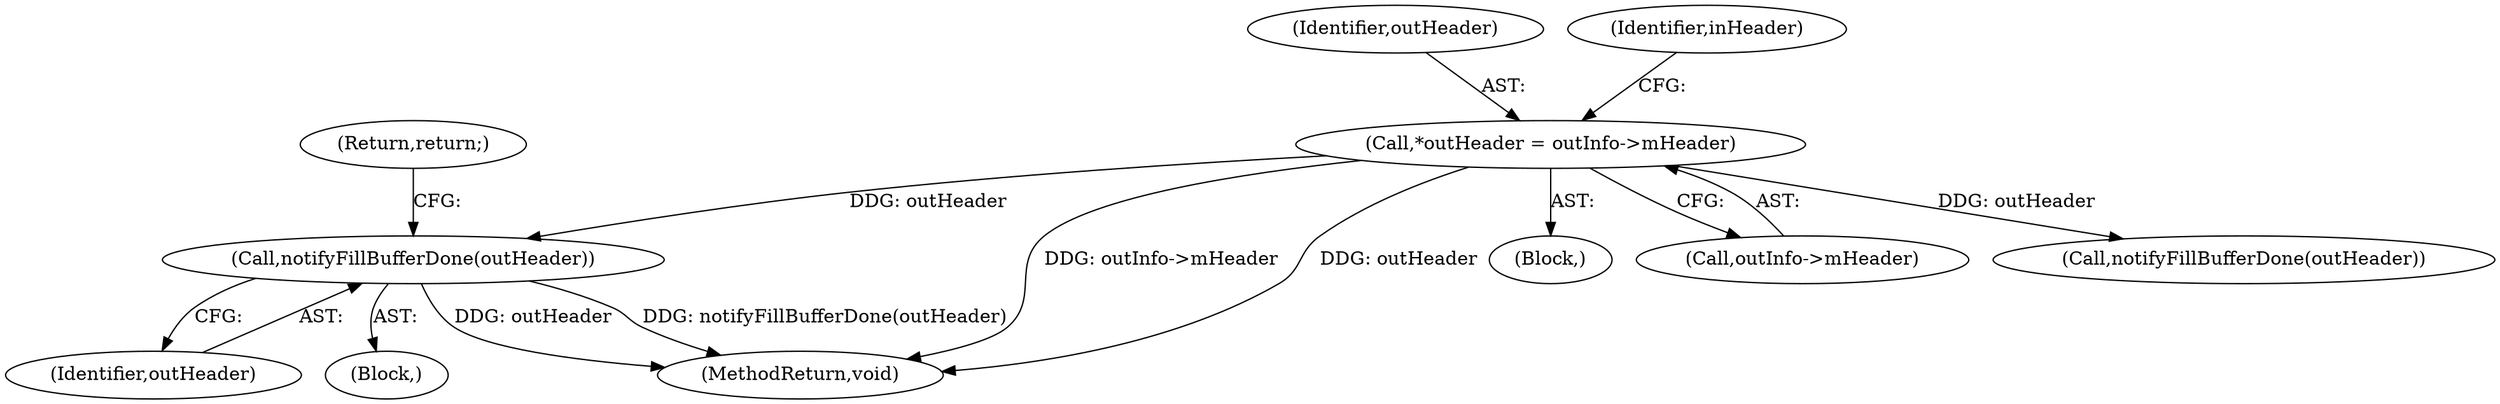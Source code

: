 digraph "0_Android_65756b4082cd79a2d99b2ccb5b392291fd53703f@pointer" {
"1000204" [label="(Call,notifyFillBufferDone(outHeader))"];
"1000166" [label="(Call,*outHeader = outInfo->mHeader)"];
"1000131" [label="(Block,)"];
"1000167" [label="(Identifier,outHeader)"];
"1000174" [label="(Identifier,inHeader)"];
"1000205" [label="(Identifier,outHeader)"];
"1000177" [label="(Block,)"];
"1000631" [label="(MethodReturn,void)"];
"1000168" [label="(Call,outInfo->mHeader)"];
"1000624" [label="(Call,notifyFillBufferDone(outHeader))"];
"1000204" [label="(Call,notifyFillBufferDone(outHeader))"];
"1000166" [label="(Call,*outHeader = outInfo->mHeader)"];
"1000206" [label="(Return,return;)"];
"1000204" -> "1000177"  [label="AST: "];
"1000204" -> "1000205"  [label="CFG: "];
"1000205" -> "1000204"  [label="AST: "];
"1000206" -> "1000204"  [label="CFG: "];
"1000204" -> "1000631"  [label="DDG: outHeader"];
"1000204" -> "1000631"  [label="DDG: notifyFillBufferDone(outHeader)"];
"1000166" -> "1000204"  [label="DDG: outHeader"];
"1000166" -> "1000131"  [label="AST: "];
"1000166" -> "1000168"  [label="CFG: "];
"1000167" -> "1000166"  [label="AST: "];
"1000168" -> "1000166"  [label="AST: "];
"1000174" -> "1000166"  [label="CFG: "];
"1000166" -> "1000631"  [label="DDG: outInfo->mHeader"];
"1000166" -> "1000631"  [label="DDG: outHeader"];
"1000166" -> "1000624"  [label="DDG: outHeader"];
}
